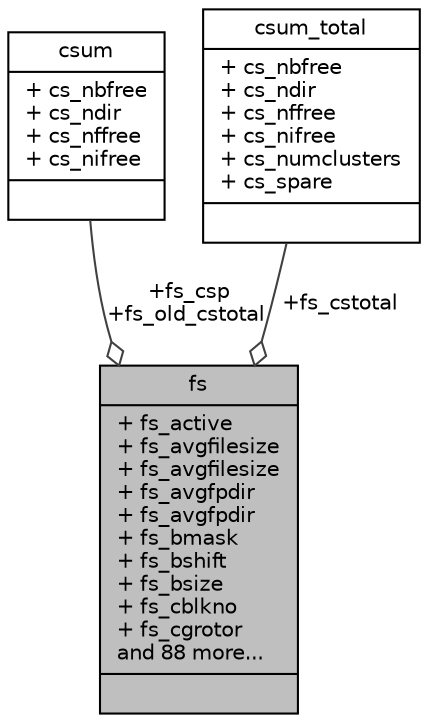 digraph "fs"
{
 // LATEX_PDF_SIZE
  edge [fontname="Helvetica",fontsize="10",labelfontname="Helvetica",labelfontsize="10"];
  node [fontname="Helvetica",fontsize="10",shape=record];
  Node1 [label="{fs\n|+ fs_active\l+ fs_avgfilesize\l+ fs_avgfilesize\l+ fs_avgfpdir\l+ fs_avgfpdir\l+ fs_bmask\l+ fs_bshift\l+ fs_bsize\l+ fs_cblkno\l+ fs_cgrotor\land 88 more...\l|}",height=0.2,width=0.4,color="black", fillcolor="grey75", style="filled", fontcolor="black",tooltip=" "];
  Node2 -> Node1 [color="grey25",fontsize="10",style="solid",label=" +fs_csp\n+fs_old_cstotal" ,arrowhead="odiamond",fontname="Helvetica"];
  Node2 [label="{csum\n|+ cs_nbfree\l+ cs_ndir\l+ cs_nffree\l+ cs_nifree\l|}",height=0.2,width=0.4,color="black", fillcolor="white", style="filled",URL="$structcsum.html",tooltip=" "];
  Node3 -> Node1 [color="grey25",fontsize="10",style="solid",label=" +fs_cstotal" ,arrowhead="odiamond",fontname="Helvetica"];
  Node3 [label="{csum_total\n|+ cs_nbfree\l+ cs_ndir\l+ cs_nffree\l+ cs_nifree\l+ cs_numclusters\l+ cs_spare\l|}",height=0.2,width=0.4,color="black", fillcolor="white", style="filled",URL="$structcsum__total.html",tooltip=" "];
}
